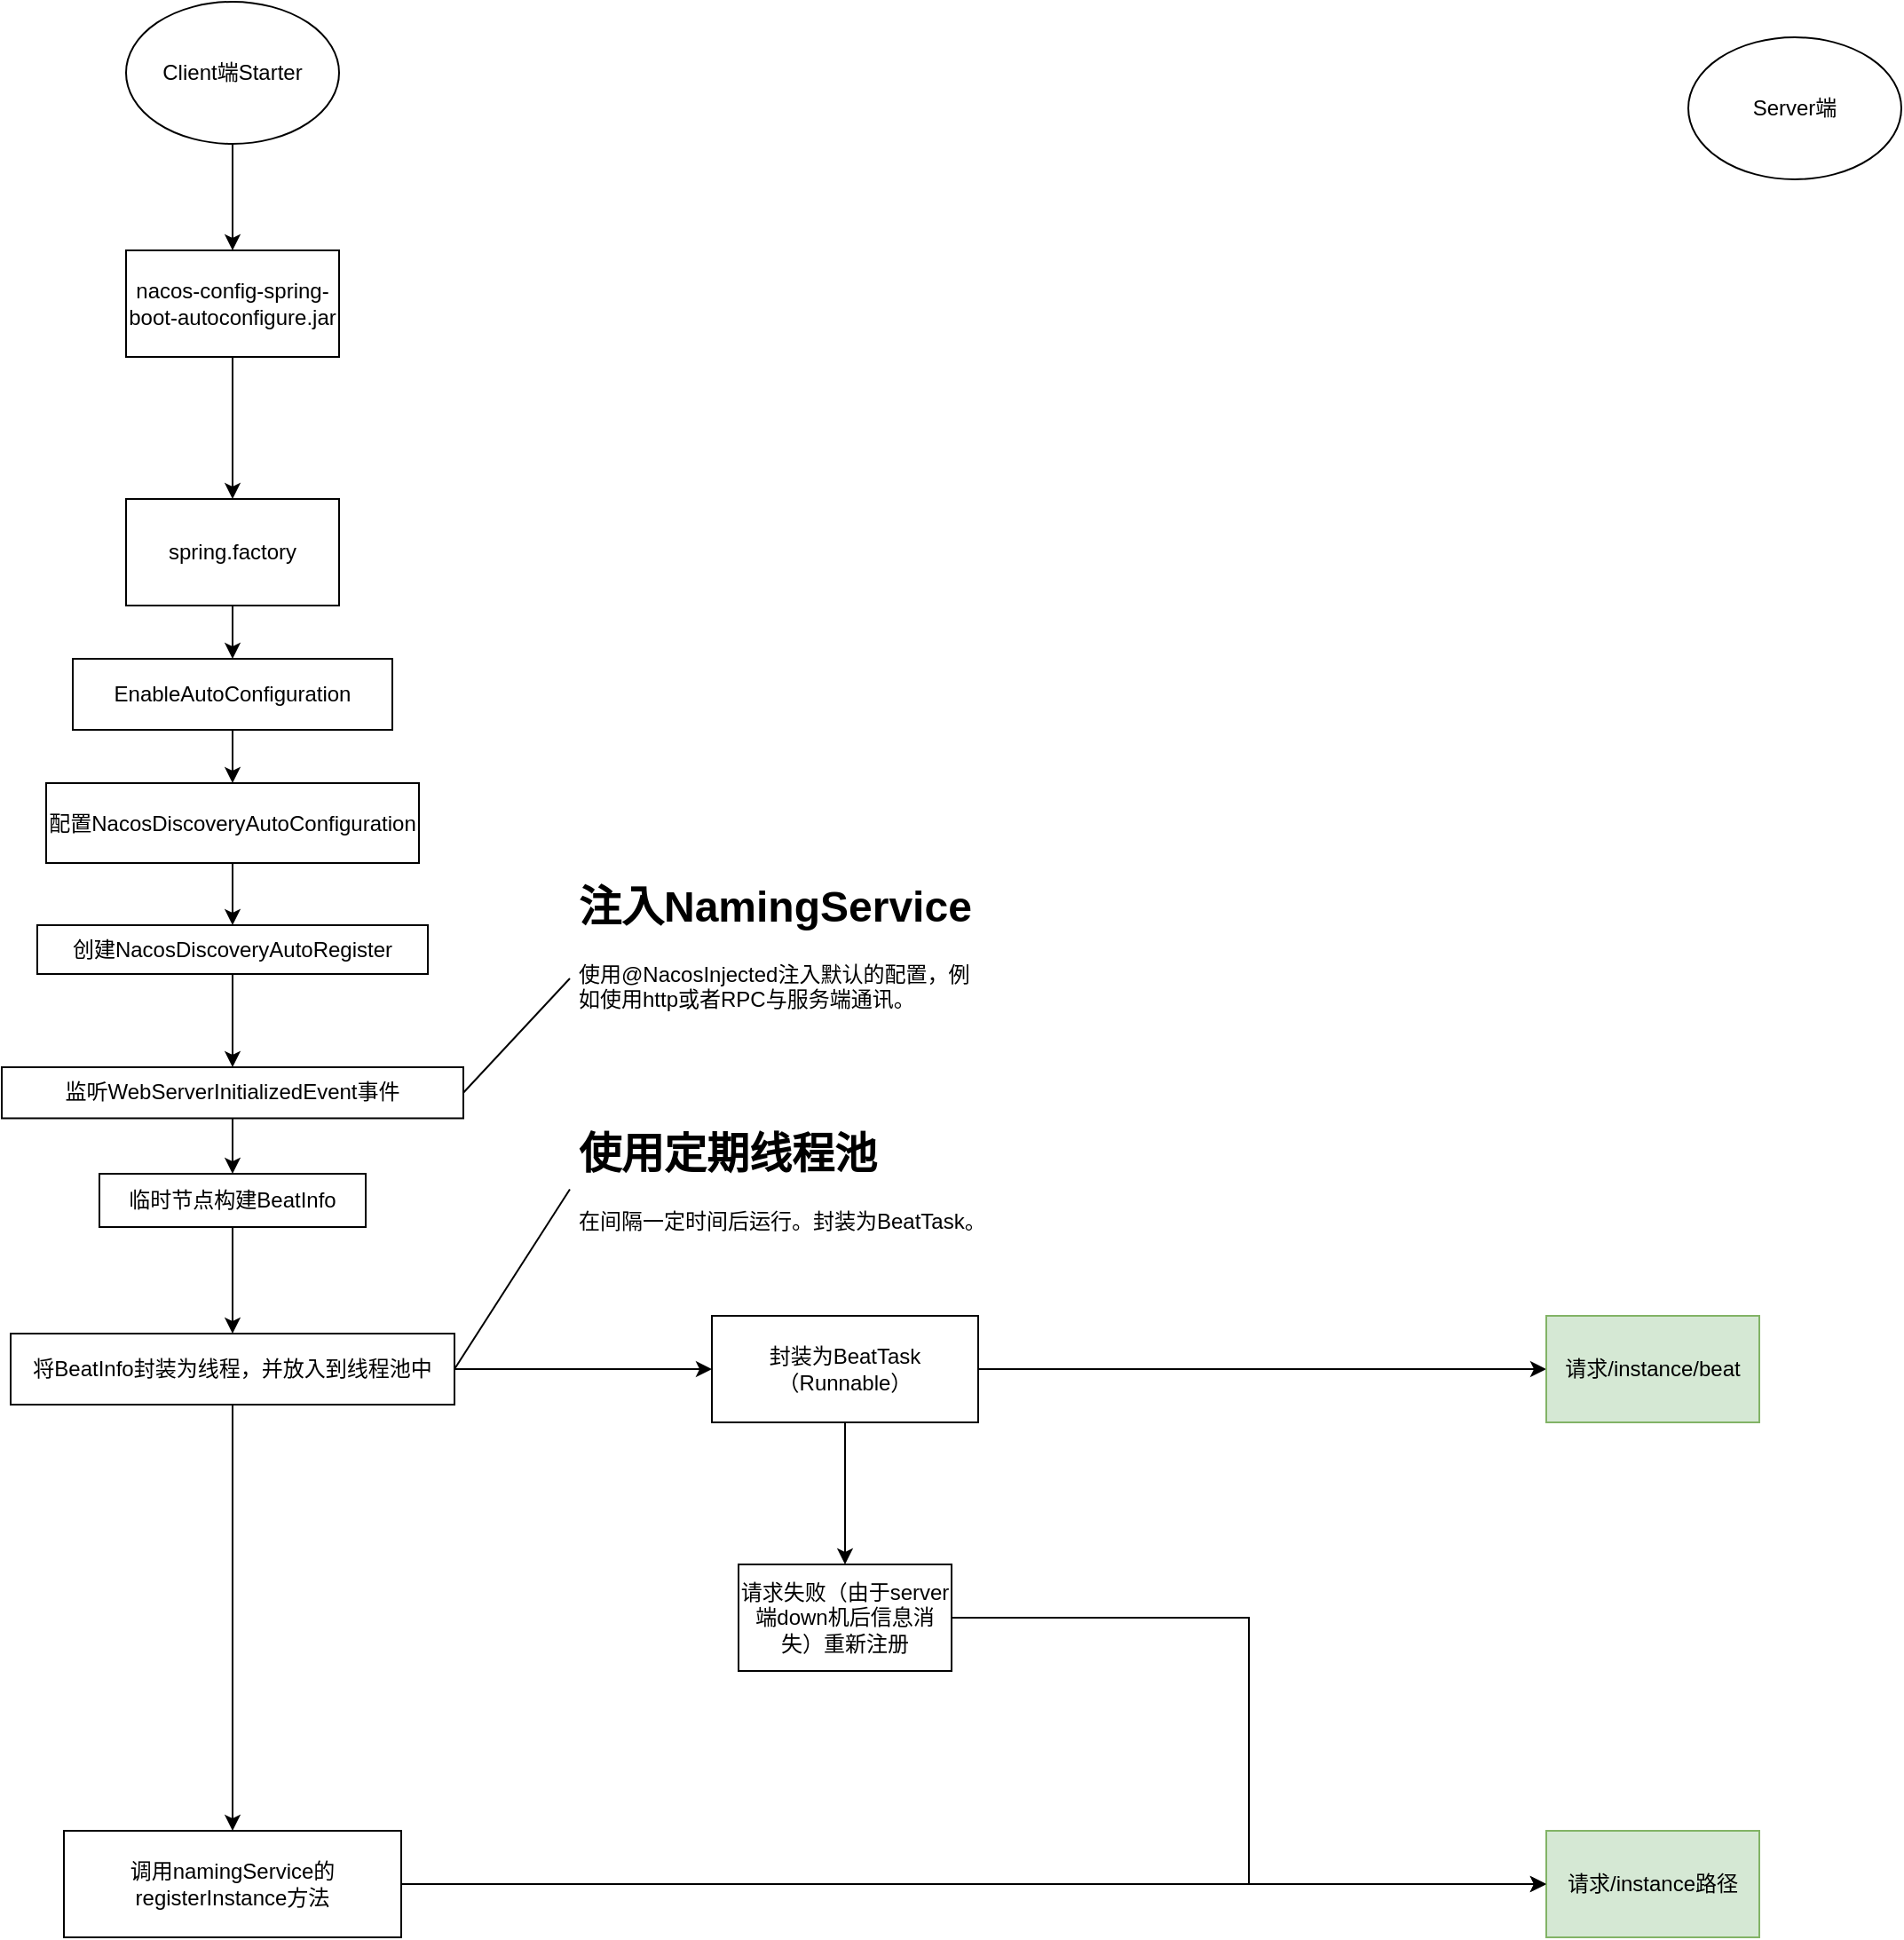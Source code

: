 <mxfile version="15.6.8" type="github">
  <diagram id="1Op5jghNUw1cPAb3R31E" name="Page-1">
    <mxGraphModel dx="1091" dy="752" grid="1" gridSize="10" guides="1" tooltips="1" connect="1" arrows="1" fold="1" page="1" pageScale="1" pageWidth="1920" pageHeight="1200" math="0" shadow="0">
      <root>
        <mxCell id="0" />
        <mxCell id="1" parent="0" />
        <mxCell id="rQATWQKpPZrb8eQxDgEx-3" value="" style="edgeStyle=orthogonalEdgeStyle;rounded=0;orthogonalLoop=1;jettySize=auto;html=1;" edge="1" parent="1" source="rQATWQKpPZrb8eQxDgEx-1" target="rQATWQKpPZrb8eQxDgEx-2">
          <mxGeometry relative="1" as="geometry" />
        </mxCell>
        <mxCell id="rQATWQKpPZrb8eQxDgEx-1" value="Client端Starter" style="ellipse;whiteSpace=wrap;html=1;" vertex="1" parent="1">
          <mxGeometry x="250" y="20" width="120" height="80" as="geometry" />
        </mxCell>
        <mxCell id="rQATWQKpPZrb8eQxDgEx-5" value="" style="edgeStyle=orthogonalEdgeStyle;rounded=0;orthogonalLoop=1;jettySize=auto;html=1;" edge="1" parent="1" source="rQATWQKpPZrb8eQxDgEx-2" target="rQATWQKpPZrb8eQxDgEx-4">
          <mxGeometry relative="1" as="geometry" />
        </mxCell>
        <mxCell id="rQATWQKpPZrb8eQxDgEx-2" value="nacos-config-spring-boot-autoconfigure.jar" style="rounded=0;whiteSpace=wrap;html=1;" vertex="1" parent="1">
          <mxGeometry x="250" y="160" width="120" height="60" as="geometry" />
        </mxCell>
        <mxCell id="rQATWQKpPZrb8eQxDgEx-7" value="" style="edgeStyle=orthogonalEdgeStyle;rounded=0;orthogonalLoop=1;jettySize=auto;html=1;" edge="1" parent="1" source="rQATWQKpPZrb8eQxDgEx-4" target="rQATWQKpPZrb8eQxDgEx-6">
          <mxGeometry relative="1" as="geometry" />
        </mxCell>
        <mxCell id="rQATWQKpPZrb8eQxDgEx-4" value="&lt;div&gt;spring.factory&lt;/div&gt;" style="whiteSpace=wrap;html=1;rounded=0;" vertex="1" parent="1">
          <mxGeometry x="250" y="300" width="120" height="60" as="geometry" />
        </mxCell>
        <mxCell id="rQATWQKpPZrb8eQxDgEx-13" value="" style="edgeStyle=orthogonalEdgeStyle;rounded=0;orthogonalLoop=1;jettySize=auto;html=1;" edge="1" parent="1" source="rQATWQKpPZrb8eQxDgEx-6" target="rQATWQKpPZrb8eQxDgEx-12">
          <mxGeometry relative="1" as="geometry" />
        </mxCell>
        <mxCell id="rQATWQKpPZrb8eQxDgEx-6" value="EnableAutoConfiguration" style="whiteSpace=wrap;html=1;rounded=0;" vertex="1" parent="1">
          <mxGeometry x="220" y="390" width="180" height="40" as="geometry" />
        </mxCell>
        <mxCell id="rQATWQKpPZrb8eQxDgEx-15" value="" style="edgeStyle=orthogonalEdgeStyle;rounded=0;orthogonalLoop=1;jettySize=auto;html=1;" edge="1" parent="1" source="rQATWQKpPZrb8eQxDgEx-12" target="rQATWQKpPZrb8eQxDgEx-14">
          <mxGeometry relative="1" as="geometry" />
        </mxCell>
        <mxCell id="rQATWQKpPZrb8eQxDgEx-12" value="配置NacosDiscoveryAutoConfiguration" style="whiteSpace=wrap;html=1;rounded=0;" vertex="1" parent="1">
          <mxGeometry x="205" y="460" width="210" height="45" as="geometry" />
        </mxCell>
        <mxCell id="rQATWQKpPZrb8eQxDgEx-17" value="" style="edgeStyle=orthogonalEdgeStyle;rounded=0;orthogonalLoop=1;jettySize=auto;html=1;" edge="1" parent="1" source="rQATWQKpPZrb8eQxDgEx-14" target="rQATWQKpPZrb8eQxDgEx-16">
          <mxGeometry relative="1" as="geometry" />
        </mxCell>
        <mxCell id="rQATWQKpPZrb8eQxDgEx-14" value="创建NacosDiscoveryAutoRegister" style="whiteSpace=wrap;html=1;rounded=0;" vertex="1" parent="1">
          <mxGeometry x="200" y="540" width="220" height="27.5" as="geometry" />
        </mxCell>
        <mxCell id="rQATWQKpPZrb8eQxDgEx-21" value="" style="edgeStyle=orthogonalEdgeStyle;rounded=0;orthogonalLoop=1;jettySize=auto;html=1;entryX=0.5;entryY=0;entryDx=0;entryDy=0;" edge="1" parent="1" source="rQATWQKpPZrb8eQxDgEx-16" target="rQATWQKpPZrb8eQxDgEx-25">
          <mxGeometry relative="1" as="geometry" />
        </mxCell>
        <mxCell id="rQATWQKpPZrb8eQxDgEx-16" value="监听WebServerInitializedEvent事件" style="whiteSpace=wrap;html=1;rounded=0;" vertex="1" parent="1">
          <mxGeometry x="180" y="620" width="260" height="28.75" as="geometry" />
        </mxCell>
        <mxCell id="rQATWQKpPZrb8eQxDgEx-18" value="&lt;h1&gt;注入NamingService&lt;/h1&gt;&lt;p&gt;使用@NacosInjected注入默认的配置，例如使用http或者RPC与服务端通讯。&lt;/p&gt;" style="text;html=1;strokeColor=none;fillColor=none;spacing=5;spacingTop=-20;whiteSpace=wrap;overflow=hidden;rounded=0;" vertex="1" parent="1">
          <mxGeometry x="500" y="510" width="240" height="120" as="geometry" />
        </mxCell>
        <mxCell id="rQATWQKpPZrb8eQxDgEx-19" value="" style="endArrow=none;html=1;rounded=0;entryX=0;entryY=0.5;entryDx=0;entryDy=0;exitX=1;exitY=0.5;exitDx=0;exitDy=0;" edge="1" parent="1" source="rQATWQKpPZrb8eQxDgEx-16" target="rQATWQKpPZrb8eQxDgEx-18">
          <mxGeometry width="50" height="50" relative="1" as="geometry">
            <mxPoint x="390" y="470" as="sourcePoint" />
            <mxPoint x="440" y="420" as="targetPoint" />
          </mxGeometry>
        </mxCell>
        <mxCell id="rQATWQKpPZrb8eQxDgEx-23" value="" style="edgeStyle=orthogonalEdgeStyle;rounded=0;orthogonalLoop=1;jettySize=auto;html=1;exitX=1;exitY=0.5;exitDx=0;exitDy=0;" edge="1" parent="1" source="rQATWQKpPZrb8eQxDgEx-20" target="rQATWQKpPZrb8eQxDgEx-22">
          <mxGeometry relative="1" as="geometry" />
        </mxCell>
        <mxCell id="rQATWQKpPZrb8eQxDgEx-20" value="调用namingService的registerInstance方法" style="whiteSpace=wrap;html=1;rounded=0;" vertex="1" parent="1">
          <mxGeometry x="215" y="1050" width="190" height="60" as="geometry" />
        </mxCell>
        <mxCell id="rQATWQKpPZrb8eQxDgEx-22" value="请求/instance路径" style="whiteSpace=wrap;html=1;rounded=0;fillColor=#d5e8d4;strokeColor=#82b366;" vertex="1" parent="1">
          <mxGeometry x="1050" y="1050" width="120" height="60" as="geometry" />
        </mxCell>
        <mxCell id="rQATWQKpPZrb8eQxDgEx-24" value="Server端" style="ellipse;whiteSpace=wrap;html=1;" vertex="1" parent="1">
          <mxGeometry x="1130" y="40" width="120" height="80" as="geometry" />
        </mxCell>
        <mxCell id="rQATWQKpPZrb8eQxDgEx-28" value="" style="edgeStyle=orthogonalEdgeStyle;rounded=0;orthogonalLoop=1;jettySize=auto;html=1;" edge="1" parent="1" source="rQATWQKpPZrb8eQxDgEx-25" target="rQATWQKpPZrb8eQxDgEx-27">
          <mxGeometry relative="1" as="geometry" />
        </mxCell>
        <mxCell id="rQATWQKpPZrb8eQxDgEx-25" value="临时节点构建BeatInfo" style="whiteSpace=wrap;html=1;rounded=0;" vertex="1" parent="1">
          <mxGeometry x="235" y="680" width="150" height="30" as="geometry" />
        </mxCell>
        <mxCell id="rQATWQKpPZrb8eQxDgEx-30" style="edgeStyle=orthogonalEdgeStyle;rounded=0;orthogonalLoop=1;jettySize=auto;html=1;exitX=0.5;exitY=1;exitDx=0;exitDy=0;entryX=0.5;entryY=0;entryDx=0;entryDy=0;" edge="1" parent="1" source="rQATWQKpPZrb8eQxDgEx-27" target="rQATWQKpPZrb8eQxDgEx-20">
          <mxGeometry relative="1" as="geometry" />
        </mxCell>
        <mxCell id="rQATWQKpPZrb8eQxDgEx-34" value="" style="edgeStyle=orthogonalEdgeStyle;rounded=0;orthogonalLoop=1;jettySize=auto;html=1;" edge="1" parent="1" source="rQATWQKpPZrb8eQxDgEx-27" target="rQATWQKpPZrb8eQxDgEx-33">
          <mxGeometry relative="1" as="geometry" />
        </mxCell>
        <mxCell id="rQATWQKpPZrb8eQxDgEx-27" value="将BeatInfo封装为线程，并放入到线程池中" style="whiteSpace=wrap;html=1;rounded=0;" vertex="1" parent="1">
          <mxGeometry x="185" y="770" width="250" height="40" as="geometry" />
        </mxCell>
        <mxCell id="rQATWQKpPZrb8eQxDgEx-31" value="&lt;h1&gt;使用定期线程池&lt;/h1&gt;&lt;p&gt;在间隔一定时间后运行。封装为BeatTask。&lt;/p&gt;" style="text;html=1;strokeColor=none;fillColor=none;spacing=5;spacingTop=-20;whiteSpace=wrap;overflow=hidden;rounded=0;" vertex="1" parent="1">
          <mxGeometry x="500" y="648.75" width="240" height="80" as="geometry" />
        </mxCell>
        <mxCell id="rQATWQKpPZrb8eQxDgEx-32" value="" style="endArrow=none;html=1;rounded=0;entryX=0;entryY=0.5;entryDx=0;entryDy=0;exitX=1;exitY=0.5;exitDx=0;exitDy=0;" edge="1" parent="1" source="rQATWQKpPZrb8eQxDgEx-27" target="rQATWQKpPZrb8eQxDgEx-31">
          <mxGeometry width="50" height="50" relative="1" as="geometry">
            <mxPoint x="500" y="890" as="sourcePoint" />
            <mxPoint x="550" y="840" as="targetPoint" />
          </mxGeometry>
        </mxCell>
        <mxCell id="rQATWQKpPZrb8eQxDgEx-36" value="" style="edgeStyle=orthogonalEdgeStyle;rounded=0;orthogonalLoop=1;jettySize=auto;html=1;" edge="1" parent="1" source="rQATWQKpPZrb8eQxDgEx-33" target="rQATWQKpPZrb8eQxDgEx-35">
          <mxGeometry relative="1" as="geometry" />
        </mxCell>
        <mxCell id="rQATWQKpPZrb8eQxDgEx-38" value="" style="edgeStyle=orthogonalEdgeStyle;rounded=0;orthogonalLoop=1;jettySize=auto;html=1;" edge="1" parent="1" source="rQATWQKpPZrb8eQxDgEx-33" target="rQATWQKpPZrb8eQxDgEx-37">
          <mxGeometry relative="1" as="geometry" />
        </mxCell>
        <mxCell id="rQATWQKpPZrb8eQxDgEx-33" value="封装为BeatTask（Runnable）" style="whiteSpace=wrap;html=1;rounded=0;" vertex="1" parent="1">
          <mxGeometry x="580" y="760" width="150" height="60" as="geometry" />
        </mxCell>
        <mxCell id="rQATWQKpPZrb8eQxDgEx-35" value="请求/instance/beat" style="whiteSpace=wrap;html=1;rounded=0;fillColor=#d5e8d4;strokeColor=#82b366;" vertex="1" parent="1">
          <mxGeometry x="1050" y="760" width="120" height="60" as="geometry" />
        </mxCell>
        <mxCell id="rQATWQKpPZrb8eQxDgEx-37" value="请求失败（由于server端down机后信息消失）重新注册" style="whiteSpace=wrap;html=1;rounded=0;" vertex="1" parent="1">
          <mxGeometry x="595" y="900" width="120" height="60" as="geometry" />
        </mxCell>
        <mxCell id="rQATWQKpPZrb8eQxDgEx-39" value="" style="endArrow=classic;html=1;rounded=0;entryX=0;entryY=0.5;entryDx=0;entryDy=0;exitX=1;exitY=0.5;exitDx=0;exitDy=0;edgeStyle=orthogonalEdgeStyle;" edge="1" parent="1" source="rQATWQKpPZrb8eQxDgEx-37" target="rQATWQKpPZrb8eQxDgEx-22">
          <mxGeometry width="50" height="50" relative="1" as="geometry">
            <mxPoint x="670" y="830" as="sourcePoint" />
            <mxPoint x="720" y="780" as="targetPoint" />
          </mxGeometry>
        </mxCell>
      </root>
    </mxGraphModel>
  </diagram>
</mxfile>
